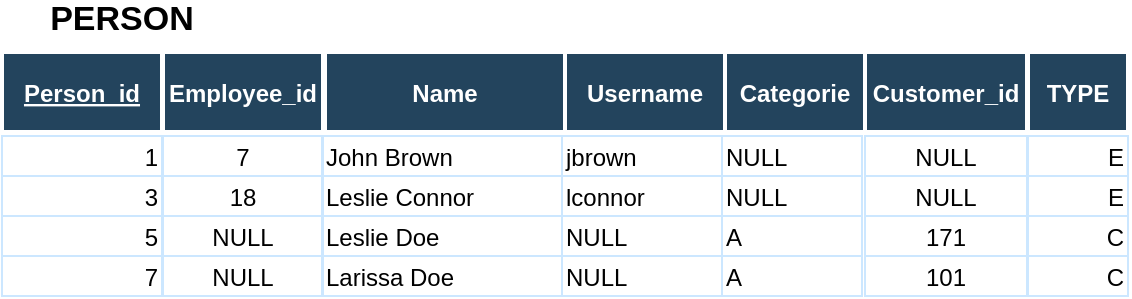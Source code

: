 <mxfile version="12.2.2" type="device" pages="1"><diagram name="Page-1" id="8378b5f6-a2b2-b727-a746-972ab9d02e00"><mxGraphModel dx="1092" dy="989" grid="1" gridSize="10" guides="1" tooltips="1" connect="0" arrows="1" fold="1" page="1" pageScale="1.5" pageWidth="1169" pageHeight="827" background="#ffffff" math="0" shadow="0"><root><mxCell id="0"/><mxCell id="1" parent="0"/><mxCell id="mhiVVHJ8IdxQYgoJ9508-118" value="John Brown" style="align=left;strokeColor=#CCE7FF;fillColor=none;" parent="1" vertex="1"><mxGeometry x="210" y="102" width="120" height="20" as="geometry"/></mxCell><mxCell id="mhiVVHJ8IdxQYgoJ9508-130" value="Leslie Connor" style="align=left;strokeColor=#CCE7FF;fillColor=none;" parent="1" vertex="1"><mxGeometry x="210" y="122" width="120" height="20" as="geometry"/></mxCell><mxCell id="mhiVVHJ8IdxQYgoJ9508-134" value="Name" style="fillColor=#23445D;strokeColor=#FFFFFF;strokeWidth=2;fontColor=#FFFFFF;fontStyle=1" parent="1" vertex="1"><mxGeometry x="211.5" y="60" width="120" height="40" as="geometry"/></mxCell><mxCell id="mhiVVHJ8IdxQYgoJ9508-144" value="7" style="strokeColor=#CCE7FF;fillColor=none;" parent="1" vertex="1"><mxGeometry x="130.5" y="102" width="80.0" height="20" as="geometry"/></mxCell><mxCell id="mhiVVHJ8IdxQYgoJ9508-147" value="18" style="strokeColor=#CCE7FF;fillColor=none;" parent="1" vertex="1"><mxGeometry x="130.5" y="122.0" width="80.0" height="20" as="geometry"/></mxCell><mxCell id="mhiVVHJ8IdxQYgoJ9508-148" value="Employee_id" style="fillColor=#23445D;strokeColor=#FFFFFF;strokeWidth=2;fontColor=#FFFFFF;fontStyle=1" parent="1" vertex="1"><mxGeometry x="130.5" y="60.0" width="80.0" height="40.0" as="geometry"/></mxCell><mxCell id="mhiVVHJ8IdxQYgoJ9508-158" value="PERSON" style="text;html=1;strokeColor=none;fillColor=none;align=center;verticalAlign=middle;whiteSpace=wrap;rounded=0;strokeWidth=3;fontStyle=1;fontSize=17;" parent="1" vertex="1"><mxGeometry x="70" y="34" width="80" height="20" as="geometry"/></mxCell><mxCell id="0Bqzr0rob_NZP33wimhm-7" value="1" style="strokeColor=#CCE7FF;fillColor=none;align=right;" parent="1" vertex="1"><mxGeometry x="50" y="102" width="80.0" height="20" as="geometry"/></mxCell><mxCell id="0Bqzr0rob_NZP33wimhm-9" value="3" style="strokeColor=#CCE7FF;fillColor=none;align=right;" parent="1" vertex="1"><mxGeometry x="50.0" y="122.0" width="80.0" height="20" as="geometry"/></mxCell><mxCell id="0Bqzr0rob_NZP33wimhm-10" value="Person_id" style="fillColor=#23445D;strokeColor=#FFFFFF;strokeWidth=2;fontColor=#FFFFFF;fontStyle=5" parent="1" vertex="1"><mxGeometry x="50" y="60.0" width="80.0" height="40.0" as="geometry"/></mxCell><mxCell id="zMme3J5IjIN1MoRIbyw8-4" value="jbrown" style="align=left;strokeColor=#CCE7FF;fillColor=none;" parent="1" vertex="1"><mxGeometry x="330" y="102" width="80" height="20" as="geometry"/></mxCell><mxCell id="zMme3J5IjIN1MoRIbyw8-6" value="lconnor" style="align=left;strokeColor=#CCE7FF;fillColor=none;" parent="1" vertex="1"><mxGeometry x="330" y="122" width="80" height="20" as="geometry"/></mxCell><mxCell id="zMme3J5IjIN1MoRIbyw8-7" value="Username" style="fillColor=#23445D;strokeColor=#FFFFFF;strokeWidth=2;fontColor=#FFFFFF;fontStyle=1" parent="1" vertex="1"><mxGeometry x="331.5" y="60" width="80" height="40" as="geometry"/></mxCell><mxCell id="zMme3J5IjIN1MoRIbyw8-14" value="NULL" style="strokeColor=#CCE7FF;fillColor=none;" parent="1" vertex="1"><mxGeometry x="481.5" y="102" width="81" height="20" as="geometry"/></mxCell><mxCell id="zMme3J5IjIN1MoRIbyw8-16" value="NULL" style="strokeColor=#CCE7FF;fillColor=none;" parent="1" vertex="1"><mxGeometry x="481.5" y="122.0" width="81" height="20" as="geometry"/></mxCell><mxCell id="zMme3J5IjIN1MoRIbyw8-17" value="Customer_id" style="fillColor=#23445D;strokeColor=#FFFFFF;strokeWidth=2;fontColor=#FFFFFF;fontStyle=1" parent="1" vertex="1"><mxGeometry x="481.5" y="60.0" width="81" height="40.0" as="geometry"/></mxCell><mxCell id="zMme3J5IjIN1MoRIbyw8-23" value="NULL" style="align=left;strokeColor=#CCE7FF;fillColor=none;" parent="1" vertex="1"><mxGeometry x="410" y="102" width="70" height="20" as="geometry"/></mxCell><mxCell id="zMme3J5IjIN1MoRIbyw8-25" value="NULL" style="align=left;strokeColor=#CCE7FF;fillColor=none;" parent="1" vertex="1"><mxGeometry x="410" y="122" width="70" height="20" as="geometry"/></mxCell><mxCell id="zMme3J5IjIN1MoRIbyw8-26" value="Categorie" style="fillColor=#23445D;strokeColor=#FFFFFF;strokeWidth=2;fontColor=#FFFFFF;fontStyle=1" parent="1" vertex="1"><mxGeometry x="411.5" y="60" width="70" height="40" as="geometry"/></mxCell><mxCell id="8OwPcYOxjXKQjn0YHLiL-1" value="Larissa Doe" style="align=left;strokeColor=#CCE7FF;fillColor=none;" parent="1" vertex="1"><mxGeometry x="210" y="162" width="120" height="20" as="geometry"/></mxCell><mxCell id="8OwPcYOxjXKQjn0YHLiL-3" value="Leslie Doe" style="align=left;strokeColor=#CCE7FF;fillColor=none;" parent="1" vertex="1"><mxGeometry x="210" y="142" width="120" height="20" as="geometry"/></mxCell><mxCell id="8OwPcYOxjXKQjn0YHLiL-4" value="NULL" style="strokeColor=#CCE7FF;fillColor=none;" parent="1" vertex="1"><mxGeometry x="130.5" y="162" width="80.0" height="20" as="geometry"/></mxCell><mxCell id="8OwPcYOxjXKQjn0YHLiL-6" value="NULL" style="strokeColor=#CCE7FF;fillColor=none;" parent="1" vertex="1"><mxGeometry x="130.5" y="142.0" width="80.0" height="20" as="geometry"/></mxCell><mxCell id="8OwPcYOxjXKQjn0YHLiL-7" value="7" style="strokeColor=#CCE7FF;fillColor=none;align=right;" parent="1" vertex="1"><mxGeometry x="50" y="162" width="80.0" height="20" as="geometry"/></mxCell><mxCell id="8OwPcYOxjXKQjn0YHLiL-9" value="5" style="strokeColor=#CCE7FF;fillColor=none;align=right;" parent="1" vertex="1"><mxGeometry x="50.0" y="142.0" width="80.0" height="20" as="geometry"/></mxCell><mxCell id="8OwPcYOxjXKQjn0YHLiL-10" value="NULL" style="align=left;strokeColor=#CCE7FF;fillColor=none;" parent="1" vertex="1"><mxGeometry x="330" y="162" width="80" height="20" as="geometry"/></mxCell><mxCell id="8OwPcYOxjXKQjn0YHLiL-12" value="NULL" style="align=left;strokeColor=#CCE7FF;fillColor=none;" parent="1" vertex="1"><mxGeometry x="330" y="142" width="80" height="20" as="geometry"/></mxCell><mxCell id="8OwPcYOxjXKQjn0YHLiL-14" value="E" style="align=right;strokeColor=#CCE7FF;fillColor=none;" parent="1" vertex="1"><mxGeometry x="563" y="102" width="50" height="20" as="geometry"/></mxCell><mxCell id="8OwPcYOxjXKQjn0YHLiL-16" value="E" style="align=right;strokeColor=#CCE7FF;fillColor=none;" parent="1" vertex="1"><mxGeometry x="563" y="122" width="50" height="20" as="geometry"/></mxCell><mxCell id="8OwPcYOxjXKQjn0YHLiL-17" value="TYPE" style="fillColor=#23445D;strokeColor=#FFFFFF;strokeWidth=2;fontColor=#FFFFFF;fontStyle=1" parent="1" vertex="1"><mxGeometry x="563" y="60" width="50" height="40" as="geometry"/></mxCell><mxCell id="8OwPcYOxjXKQjn0YHLiL-18" value="C" style="align=right;strokeColor=#CCE7FF;fillColor=none;" parent="1" vertex="1"><mxGeometry x="563" y="142" width="50" height="20" as="geometry"/></mxCell><mxCell id="8OwPcYOxjXKQjn0YHLiL-19" value="C" style="align=right;strokeColor=#CCE7FF;fillColor=none;" parent="1" vertex="1"><mxGeometry x="563" y="162" width="50" height="20" as="geometry"/></mxCell><mxCell id="8OwPcYOxjXKQjn0YHLiL-22" value="A" style="align=left;strokeColor=#CCE7FF;fillColor=none;" parent="1" vertex="1"><mxGeometry x="410" y="142" width="70" height="20" as="geometry"/></mxCell><mxCell id="8OwPcYOxjXKQjn0YHLiL-23" value="A" style="align=left;strokeColor=#CCE7FF;fillColor=none;" parent="1" vertex="1"><mxGeometry x="410" y="162" width="70" height="20" as="geometry"/></mxCell><mxCell id="8OwPcYOxjXKQjn0YHLiL-24" value="171" style="strokeColor=#CCE7FF;fillColor=none;" parent="1" vertex="1"><mxGeometry x="481.5" y="142" width="81" height="20" as="geometry"/></mxCell><mxCell id="8OwPcYOxjXKQjn0YHLiL-25" value="101" style="strokeColor=#CCE7FF;fillColor=none;" parent="1" vertex="1"><mxGeometry x="481.5" y="162.0" width="81" height="20" as="geometry"/></mxCell></root></mxGraphModel></diagram></mxfile>